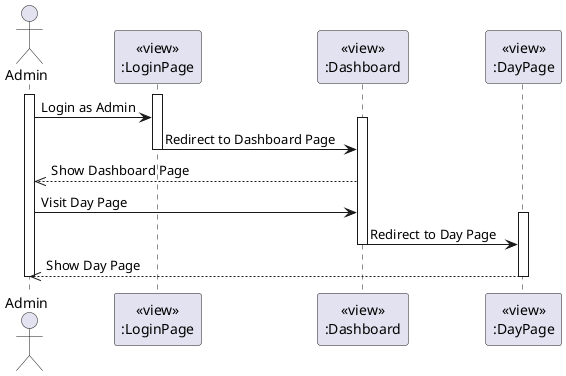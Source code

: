 @startuml ManageDay
actor Admin
participant LoginPageView [
  <<view>>
  :LoginPage
]

participant DashboardView [
  <<view>>
  :Dashboard
]

participant DayView [
  <<view>>
  :DayPage
]

activate Admin
activate LoginPageView
Admin -> LoginPageView: Login as Admin
activate DashboardView
LoginPageView -> DashboardView: Redirect to Dashboard Page
deactivate LoginPageView

DashboardView -->> Admin: Show Dashboard Page

Admin -> DashboardView: Visit Day Page
activate DayView
DashboardView -> DayView: Redirect to Day Page
deactivate DashboardView

DayView -->> Admin: Show Day Page

deactivate Admin
deactivate DayView
@enduml
